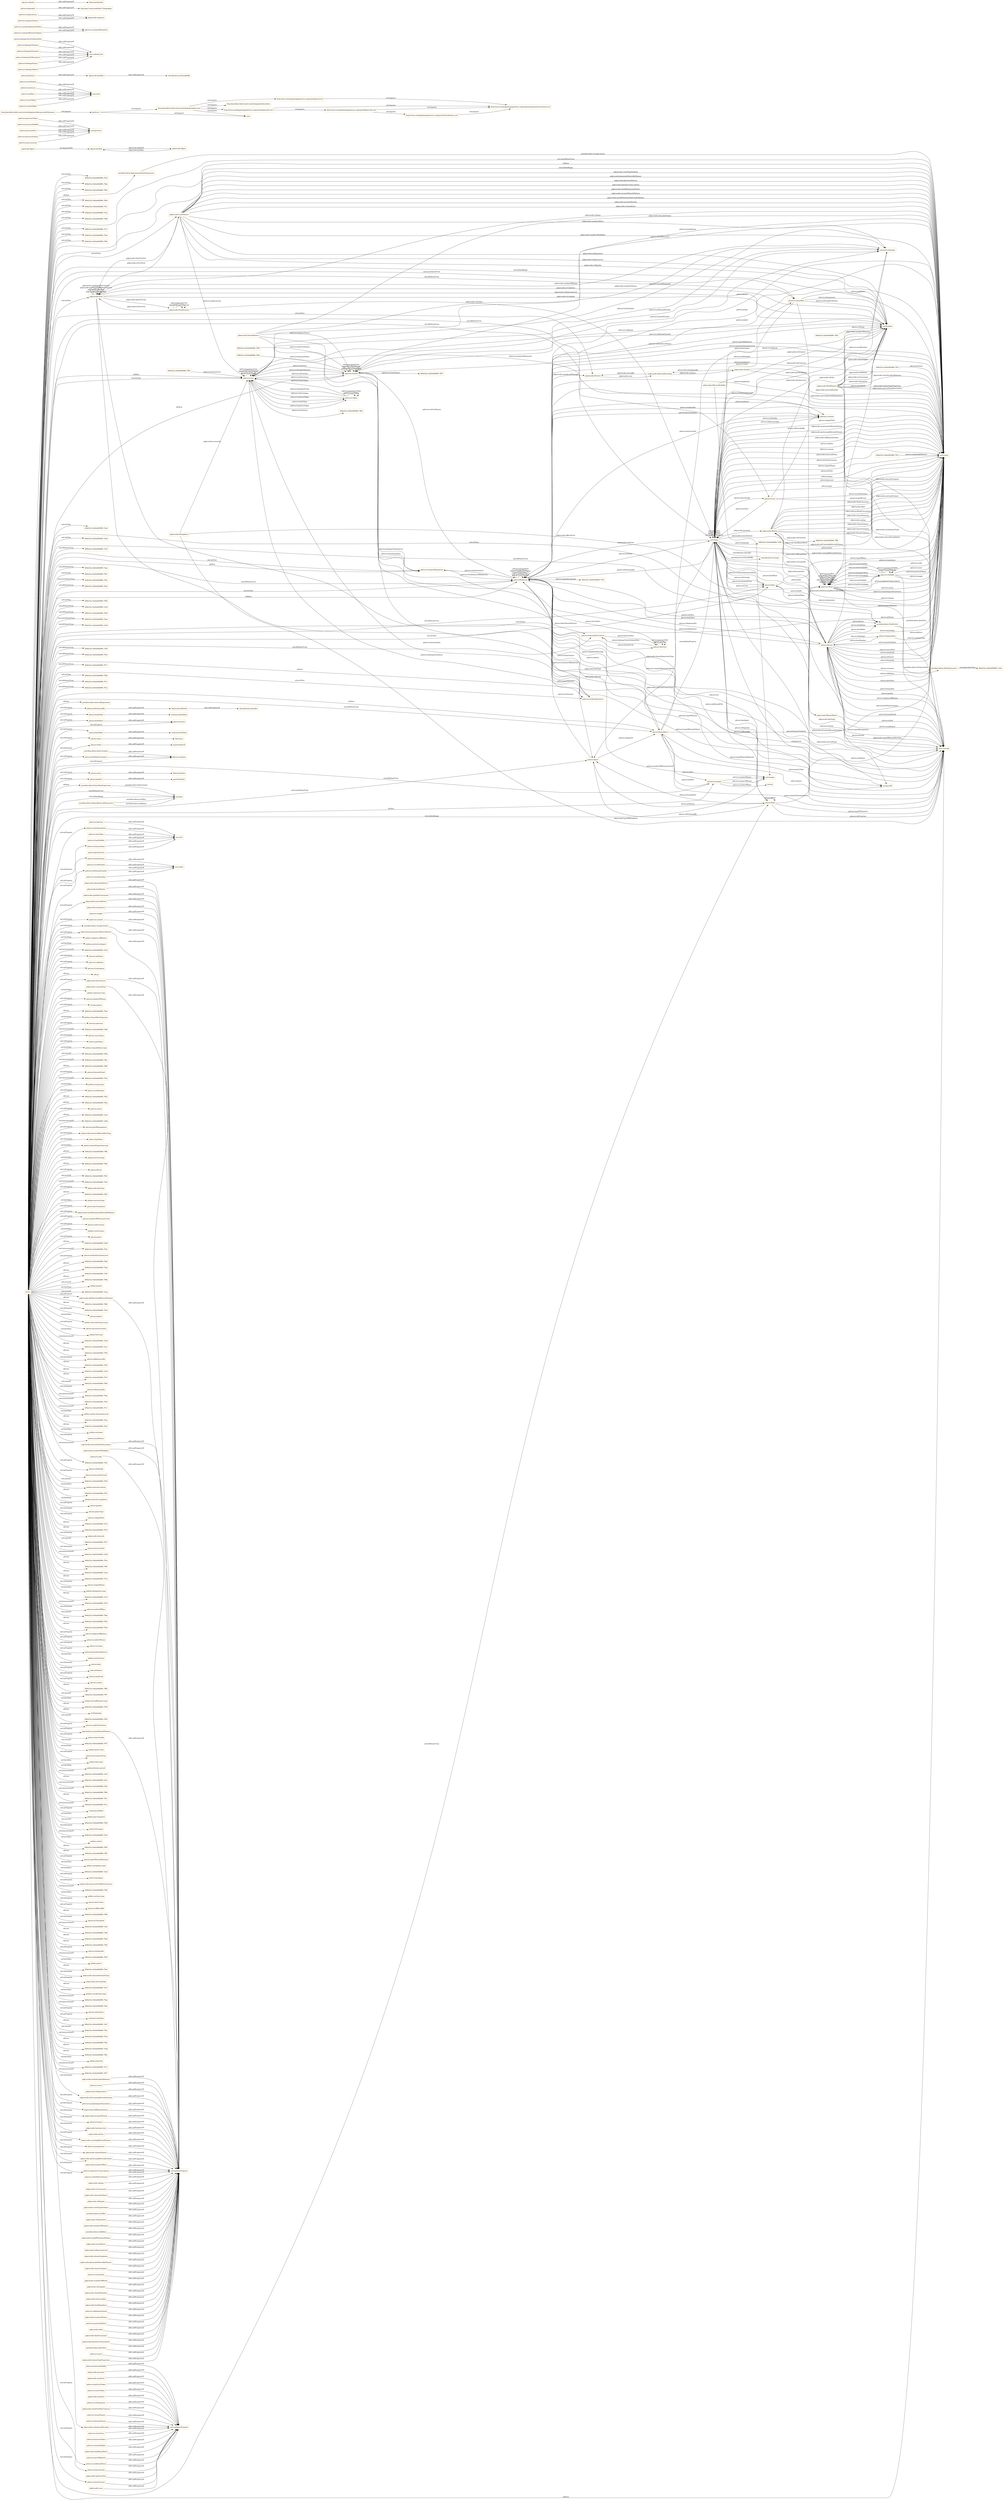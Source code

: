 digraph ar2dtool_diagram { 
rankdir=LR;
size="1501"
node [shape = rectangle, color="orange"]; "406a53a:16e0e64fd98:-7fe5" "406a53a:16e0e64fd98:-7fab" "406a53a:16e0e64fd98:-7fb0" "pdprosodic:WorkPattern" "pdprosodic:Foot" "406a53a:16e0e64fd98:-7fbd" "406a53a:16e0e64fd98:-7fcc" "406a53a:16e0e64fd98:-7fc2" "pdprosodic:MetricalSyllable" "pdprosodic:Rhyme" "406a53a:16e0e64fd98:-7f99" "pdprosodic:LinePattern" "406a53a:16e0e64fd98:-7fc7" "pdprosodic:FootDivision" "406a53a:16e0e64fd98:-7fe0" "406a53a:16e0e64fd98:-7ff8" "pdprosodic:RhymeMatch" "406a53a:16e0e64fd98:-7fdb" "pdprosodic:Metaplasm" "pdprosodic:Symbol" "pdprosodic:Pattern" "skos:Concept" "pdprosodic:MetricalEncoding" "pdprosodic:StanzaPattern" "406a53a:16e0e64fd98:-7f92" "406a53a:16e0e64fd98:-7f87" "pdstruct:Line" "pdstruct:OrderedStanzaList" "pdstruct:Word" "pdstruct:Stanza" "pdstruct:Token" "406a53a:16e0e64fd98:-7f8e" "pdstruct:Syllable" "pdcore:Redaction" "406a53a:16e0e64fd98:-7f95" "406a53a:16e0e64fd98:-7f8b" "pdstruct:OrderedLineList" "406a53a:16e0e64fd98:-7ee4" "pdcore:Role" "406a53a:16e0e64fd98:-7eb4" "406a53a:16e0e64fd98:-7f5e" "pdcore:OrderedTextUnitList" "agentrole:Agent" "406a53a:16e0e64fd98:-7ef3" "pdcore:Agent" "pdcore:CreatorRole" "pdcore:Person" "406a53a:16e0e64fd98:-7eea" "406a53a:16e0e64fd98:-7f41" "pdcore:Organisation" "406a53a:16e0e64fd98:-7f4c" "406a53a:16e0e64fd98:-7f2b" "pdcore:Ensemble" "406a53a:16e0e64fd98:-7f08" "406a53a:16e0e64fd98:-7f52" "406a53a:16e0e64fd98:-7ec8" "406a53a:16e0e64fd98:-7f0d" "pdcore:TextUnit" "406a53a:16e0e64fd98:-7f5b" "406a53a:16e0e64fd98:-7eba" "406a53a:16e0e64fd98:-7ed9" "pdcore:Place" "postdata-dates:DateEntity" "406a53a:16e0e64fd98:-7ef9" "406a53a:16e0e64fd98:-7f24" "pdcore:Event" "406a53a:16e0e64fd98:-7f17" "pdtrans:Location" "406a53a:16e0e64fd98:-7f46" "406a53a:16e0e64fd98:-7f1c" "406a53a:16e0e64fd98:-7f12" "pdcore:PoeticWork" "owl:Thing" "objectrole:Role" "objectrole:Object" "postdata-dates:OpenedIntervalExpression" "406a53a:16e0e64fd98:-7eab" "postdata-dates:IntervalExpression" "postdata-dates:ExactDateExpression" "postdata-dates:DateExpression" "postdata-dates:ApproximateDateExpression" "classification:Concept" ; /*classes style*/
	"pdstruct:isLastStanza" -> "owl:topObjectProperty" [ label = "rdfs:subPropertyOf" ];
	"pdstruct:hasLastStanza" -> "owl:topObjectProperty" [ label = "rdfs:subPropertyOf" ];
	"pdstruct:hasLineItem" -> "core:slot" [ label = "rdfs:subPropertyOf" ];
	"pdstruct:previousToken" -> "core:previous" [ label = "rdfs:subPropertyOf" ];
	"pdstruct:translation" -> "owl:topDataProperty" [ label = "rdfs:subPropertyOf" ];
	"pdcore:deathDate" -> "schema2:deathDate" [ label = "rdfs:subPropertyOf" ];
	"pdprosodic:numberOfMorae" -> "owl:topDataProperty" [ label = "rdfs:subPropertyOf" ];
	"pdstruct:previousSyllable" -> "core:previous" [ label = "rdfs:subPropertyOf" ];
	"pdprosodic:isIrregular" -> "owl:topDataProperty" [ label = "rdfs:subPropertyOf" ];
	"pdprosodic:rhymePhoneme" -> "owl:topDataProperty" [ label = "rdfs:subPropertyOf" ];
	"http://www.ontologydesignpatterns.org/cp/owl/partof.owl" -> "http://www.ontologydesignpatterns.org/schemas/cpannotationschema.owl" [ label = "owl:imports" ];
	"pdstruct:lineNumber" -> "core:index" [ label = "rdfs:subPropertyOf" ];
	"pdprosodic:isIsostrophic" -> "owl:topDataProperty" [ label = "rdfs:subPropertyOf" ];
	"pdprosodic:metricalNotes" -> "owl:topDataProperty" [ label = "rdfs:subPropertyOf" ];
	"pdcore:birthPlace" -> "pdcore:isFrom" [ label = "rdfs:subPropertyOf" ];
	"pdprosodic:hasMetaplasm" -> "owl:topDataProperty" [ label = "rdfs:subPropertyOf" ];
	"pdstruct:isLastLine" -> "owl:topObjectProperty" [ label = "rdfs:subPropertyOf" ];
	"pdstruct:content" -> "owl:topDataProperty" [ label = "rdfs:subPropertyOf" ];
	"pdstruct:hasLastToken" -> "owl:topObjectProperty" [ label = "rdfs:subPropertyOf" ];
	"http://www.ontologydesignpatterns.org/cp/owl/classification.owl" -> "http://www.ontologydesignpatterns.org/schemas/cpannotationschema.owl" [ label = "owl:imports" ];
	"pdstruct:nextStanza" -> "core:next" [ label = "rdfs:subPropertyOf" ];
	"pdstruct:isRefrainOmitted" -> "owl:topDataProperty" [ label = "rdfs:subPropertyOf" ];
	"pdprosodic:numberOfLines" -> "owl:topDataProperty" [ label = "rdfs:subPropertyOf" ];
	"postdata-dates:stringContent" -> "owl:topDataProperty" [ label = "rdfs:subPropertyOf" ];
	"pdprosodic:grammaticalStressPattern" -> "owl:topDataProperty" [ label = "rdfs:subPropertyOf" ];
	"pdstruct:positionInWord" -> "owl:topDataProperty" [ label = "rdfs:subPropertyOf" ];
	"http://www.ontologydesignpatterns.org/cp/owl/objectrole.owl" -> "http://www.ontologydesignpatterns.org/cp/owl/classification.owl" [ label = "owl:imports" ];
	"http://www.ontologydesignpatterns.org/cp/owl/objectrole.owl" -> "http://www.ontologydesignpatterns.org/schemas/cpannotationschema.owl" [ label = "owl:imports" ];
	"objectrole:isRoleOf" -> "classification:classifies" [ label = "rdfs:subPropertyOf" ];
	"pdprosodic:label" -> "owl:topDataProperty" [ label = "rdfs:subPropertyOf" ];
	"pdprosodic:hasCaesura" -> "owl:topDataProperty" [ label = "rdfs:subPropertyOf" ];
	"pdprosodic:finalConsonant" -> "owl:topDataProperty" [ label = "rdfs:subPropertyOf" ];
	"pdprosodic:phoneticTranscription" -> "owl:topDataProperty" [ label = "rdfs:subPropertyOf" ];
	"postdata-dates:dateNote" -> "owl:topDataProperty" [ label = "rdfs:subPropertyOf" ];
	"pdstruct:onset" -> "owl:topDataProperty" [ label = "rdfs:subPropertyOf" ];
	"postdata-dates:dateCertainty" -> "pdcore:certainty" [ label = "rdfs:subPropertyOf" ];
	"pdprosodic:rhymeTypeProportion" -> "owl:topDataProperty" [ label = "rdfs:subPropertyOf" ];
	"pdprosodic:altPatterningMetricalScheme" -> "owl:topDataProperty" [ label = "rdfs:subPropertyOf" ];
	"pdcore:birthDate" -> "schema2:birthDate" [ label = "rdfs:subPropertyOf" ];
	"pdprosodic:phonemePattern" -> "owl:topDataProperty" [ label = "rdfs:subPropertyOf" ];
	"pdcore:name" -> "foaf:name" [ label = "rdfs:subPropertyOf" ];
	"objectrole:hasRole" -> "classification:isClassifiedBy" [ label = "rdfs:subPropertyOf" ];
	"pdprosodic:hasRefrain" -> "owl:topDataProperty" [ label = "rdfs:subPropertyOf" ];
	"pdprosodic:prefinalConsonants" -> "owl:topDataProperty" [ label = "rdfs:subPropertyOf" ];
	"pdcore:isPart" -> "partof:isPartOf" [ label = "rdfs:subPropertyOf" ];
	"pdprosodic:isIsometric" -> "owl:topDataProperty" [ label = "rdfs:subPropertyOf" ];
	"pdstruct:isLastSyllable" -> "owl:topObjectProperty" [ label = "rdfs:subPropertyOf" ];
	"pdcore:previousPart" -> "core:previous" [ label = "rdfs:subPropertyOf" ];
	"pdcore:belongsToListOrderedText" -> "core:ordered_list" [ label = "rdfs:subPropertyOf" ];
	"pdprosodic:accentedVowelsPattern" -> "owl:topDataProperty" [ label = "rdfs:subPropertyOf" ];
	"agentrole:Agent" -> "objectrole:Role" [ label = "owl:disjointWith" ];
	"pdprosodic:hasRhymeWord" -> "owl:topObjectProperty" [ label = "rdfs:subPropertyOf" ];
	"pdstruct:weight" -> "owl:topDataProperty" [ label = "rdfs:subPropertyOf" ];
	"pdstruct:hasSyllable" -> "core:slot" [ label = "rdfs:subPropertyOf" ];
	"pdstruct:nextLine" -> "core:next" [ label = "rdfs:subPropertyOf" ];
	"pdstruct:isInflectedForm" -> "owl:topObjectProperty" [ label = "rdfs:subPropertyOf" ];
	"pdprosodic:scannedLine" -> "owl:topDataProperty" [ label = "rdfs:subPropertyOf" ];
	"pdstruct:belongsToStanza" -> "core:ordered_list" [ label = "rdfs:subPropertyOf" ];
	"pdstruct:partOfSpeech" -> "owl:topObjectProperty" [ label = "rdfs:subPropertyOf" ];
	"pdstruct:hasLastLine" -> "owl:topObjectProperty" [ label = "rdfs:subPropertyOf" ];
	"pdprosodic:metricalTypeDescription" -> "owl:topDataProperty" [ label = "rdfs:subPropertyOf" ];
	"pdstruct:hasStanzaItem" -> "core:slot" [ label = "rdfs:subPropertyOf" ];
	"pdcore:performs" -> "objectrole:hasRole" [ label = "rdfs:subPropertyOf" ];
	"pdprosodic:numberOfSyllables" -> "owl:topDataProperty" [ label = "rdfs:subPropertyOf" ];
	"pdstruct:coda" -> "owl:topDataProperty" [ label = "rdfs:subPropertyOf" ];
	"pdstruct:hasFirstLine" -> "owl:topObjectProperty" [ label = "rdfs:subPropertyOf" ];
	"pdprosodic:hasFirstFoot" -> "owl:topObjectProperty" [ label = "rdfs:subPropertyOf" ];
	"pdprosodic:interStrophicRelations" -> "owl:topDataProperty" [ label = "rdfs:subPropertyOf" ];
	"pdstruct:previousStanza" -> "core:previous" [ label = "rdfs:subPropertyOf" ];
	"pdstruct:belongsToLineList" -> "core:ordered_list" [ label = "rdfs:subPropertyOf" ];
	"http://postdata.linhd.uned.es/ontology/postdata-core" -> "http://postdata.linhd.uned.es/ontology/postdata-dates" [ label = "owl:imports" ];
	"http://postdata.linhd.uned.es/ontology/postdata-core" -> "http://www.ontologydesignpatterns.org/cp/owl/partof.owl" [ label = "owl:imports" ];
	"http://postdata.linhd.uned.es/ontology/postdata-core" -> "http://www.ontologydesignpatterns.org/cp/owl/agentrole.owl" [ label = "owl:imports" ];
	"http://postdata.linhd.uned.es/ontology/postdata-core" -> "core:" [ label = "owl:imports" ];
	"pdstruct:sense" -> "owl:topDataProperty" [ label = "rdfs:subPropertyOf" ];
	"pdcore:birthPlaceCertainty" -> "pdcore:certainty" [ label = "rdfs:subPropertyOf" ];
	"pdprosodic:isHypermetre" -> "owl:topDataProperty" [ label = "rdfs:subPropertyOf" ];
	"pdcore:hasTextUnit" -> "core:slot" [ label = "rdfs:subPropertyOf" ];
	"pdprosodic:uses" -> "owl:topObjectProperty" [ label = "rdfs:subPropertyOf" ];
	"pdstruct:stanzaNumber" -> "core:index" [ label = "rdfs:subPropertyOf" ];
	"pdcore:nextPart" -> "core:next" [ label = "rdfs:subPropertyOf" ];
	"pdstruct:containsMentionToPlace" -> "pdstruct:containsMentionTo" [ label = "rdfs:subPropertyOf" ];
	"pdstruct:hasLastSyllable" -> "owl:topObjectProperty" [ label = "rdfs:subPropertyOf" ];
	"pdstruct:hasLine" -> "core:slot" [ label = "rdfs:subPropertyOf" ];
	"pdprosodic:isEcho" -> "owl:topDataProperty" [ label = "rdfs:subPropertyOf" ];
	"pdprosodic:numberOfFeet" -> "owl:topDataProperty" [ label = "rdfs:subPropertyOf" ];
	"pdcore:isPerformedBy" -> "objectrole:isRoleOf" [ label = "rdfs:subPropertyOf" ];
	"pdprosodic:altCountingMetricalScheme" -> "owl:topDataProperty" [ label = "rdfs:subPropertyOf" ];
	"pdprosodic:presents" -> "owl:topObjectProperty" [ label = "rdfs:subPropertyOf" ];
	"pdstruct:isNotMetricStanza" -> "owl:topDataProperty" [ label = "rdfs:subPropertyOf" ];
	"pdstruct:morphologicalAnnotation" -> "owl:topDataProperty" [ label = "rdfs:subPropertyOf" ];
	"pdprosodic:altRhymeScheme" -> "owl:topDataProperty" [ label = "rdfs:subPropertyOf" ];
	"pdprosodic:accentedVowels" -> "owl:topDataProperty" [ label = "rdfs:subPropertyOf" ];
	"pdprosodic:ending" -> "owl:topDataProperty" [ label = "rdfs:subPropertyOf" ];
	"postdata-dates:DateExpression" -> "406a53a:16e0e64fd98:-7eab" [ label = "owl:equivalentClass" ];
	"pdstruct:previousLine" -> "core:previous" [ label = "rdfs:subPropertyOf" ];
	"pdprosodic:isUnissonant" -> "owl:topDataProperty" [ label = "rdfs:subPropertyOf" ];
	"pdstruct:hasToken" -> "core:slot" [ label = "rdfs:subPropertyOf" ];
	"pdprosodic:clausulaScheme" -> "owl:topDataProperty" [ label = "rdfs:subPropertyOf" ];
	"pdprosodic:isRegular" -> "owl:topDataProperty" [ label = "rdfs:subPropertyOf" ];
	"pdprosodic:vowelTypeScheme" -> "owl:topDataProperty" [ label = "rdfs:subPropertyOf" ];
	"pdstruct:" -> "core:" [ label = "owl:imports" ];
	"pdstruct:" -> "http://postdata.linhd.uned.es/ontology/postdata-core" [ label = "owl:imports" ];
	"postdata-dates:notAfter" -> "owl:topDataProperty" [ label = "rdfs:subPropertyOf" ];
	"pdstruct:lemma" -> "owl:topDataProperty" [ label = "rdfs:subPropertyOf" ];
	"pdstruct:analysesLine" -> "pdprosodic:analyses" [ label = "rdfs:subPropertyOf" ];
	"pdstruct:nextToken" -> "core:next" [ label = "rdfs:subPropertyOf" ];
	"pdprosodic:nextFoot" -> "owl:topObjectProperty" [ label = "rdfs:subPropertyOf" ];
	"pdprosodic:hasAnacrusis" -> "owl:topDataProperty" [ label = "rdfs:subPropertyOf" ];
	"pdcore:notes" -> "bibtex:hasNote" [ label = "rdfs:subPropertyOf" ];
	"pdprosodic:isHypometre" -> "owl:topDataProperty" [ label = "rdfs:subPropertyOf" ];
	"pdprosodic:numberOfStanzas" -> "owl:topDataProperty" [ label = "rdfs:subPropertyOf" ];
	"pdprosodic:countingMetricalScheme" -> "owl:topDataProperty" [ label = "rdfs:subPropertyOf" ];
	"pdstruct:belongsToStanzaList" -> "core:ordered_list" [ label = "rdfs:subPropertyOf" ];
	"pdstruct:wordNumber" -> "core:index" [ label = "rdfs:subPropertyOf" ];
	"pdstruct:analysesStanza" -> "pdprosodic:analyses" [ label = "rdfs:subPropertyOf" ];
	"pdstruct:nextSyllable" -> "core:next" [ label = "rdfs:subPropertyOf" ];
	"pdstruct:paraphrasis" -> "owl:topDataProperty" [ label = "rdfs:subPropertyOf" ];
	"pdcore:biography" -> "http://purl.org/vocab/bio/0.1/biography" [ label = "rdfs:subPropertyOf" ];
	"postdata-dates:notBefore" -> "owl:topDataProperty" [ label = "rdfs:subPropertyOf" ];
	"pdprosodic:initialPhonemesPattern" -> "owl:topDataProperty" [ label = "rdfs:subPropertyOf" ];
	"pdstruct:belongsToLine" -> "core:ordered_list" [ label = "rdfs:subPropertyOf" ];
	"pdprosodic:isAnalysedThrough" -> "owl:topObjectProperty" [ label = "rdfs:subPropertyOf" ];
	"pdprosodic:isCatalectic" -> "owl:topDataProperty" [ label = "rdfs:subPropertyOf" ];
	"http://www.ontologydesignpatterns.org/cp/owl/agentrole.owl" -> "http://www.ontologydesignpatterns.org/cp/owl/objectrole.owl" [ label = "owl:imports" ];
	"http://www.ontologydesignpatterns.org/cp/owl/agentrole.owl" -> "http://www.ontologydesignpatterns.org/schemas/cpannotationschema.owl" [ label = "owl:imports" ];
	"pdstruct:hasFirstToken" -> "owl:topObjectProperty" [ label = "rdfs:subPropertyOf" ];
	"pdprosodic:rhymeScheme" -> "owl:topDataProperty" [ label = "rdfs:subPropertyOf" ];
	"pdstruct:isLastToken" -> "owl:topObjectProperty" [ label = "rdfs:subPropertyOf" ];
	"pdcore:subtitle" -> "fabio:hasSubtitle" [ label = "rdfs:subPropertyOf" ];
	"pdprosodic:patterningMetricalScheme" -> "owl:topDataProperty" [ label = "rdfs:subPropertyOf" ];
	"http://postdata.linhd.uned.es/ontology/postdata-prosodicElements" -> "pdstruct:" [ label = "owl:imports" ];
	"pdprosodic:isHypermetrical" -> "owl:topDataProperty" [ label = "rdfs:subPropertyOf" ];
	"pdprosodic:matches" -> "owl:topObjectProperty" [ label = "rdfs:subPropertyOf" ];
	"pdstruct:altStanzaNumber" -> "core:index" [ label = "rdfs:subPropertyOf" ];
	"pdstruct:phoneticTranscription" -> "owl:topDataProperty" [ label = "rdfs:subPropertyOf" ];
	"pdprosodic:rhymeGrapheme" -> "owl:topDataProperty" [ label = "rdfs:subPropertyOf" ];
	"pdcore:hasPart" -> "partof:hasPart" [ label = "rdfs:subPropertyOf" ];
	"pdstruct:containsMentionToAgent" -> "pdstruct:containsMentionTo" [ label = "rdfs:subPropertyOf" ];
	"pdprosodic:phonemePatternByManner" -> "owl:topDataProperty" [ label = "rdfs:subPropertyOf" ];
	"pdstruct:isTheSameAs" -> "owl:topObjectProperty" [ label = "rdfs:subPropertyOf" ];
	"NULL" -> "pdskos:religious-affiliation" [ label = "owl:hasValue" ];
	"NULL" -> "pdprosodic:Foot" [ label = "owl:onClass" ];
	"NULL" -> "pdskos:metrical-category" [ label = "owl:hasValue" ];
	"NULL" -> "406a53a:16e0e64fd98:-7eb3" [ label = "owl:intersectionOf" ];
	"NULL" -> "postdata-dates:ApproximateDateExpression" [ label = "rdf:first" ];
	"NULL" -> "pdcore:roleName" [ label = "owl:onProperty" ];
	"NULL" -> "pdstruct:isRefrain" [ label = "owl:onProperty" ];
	"NULL" -> "406a53a:16e0e64fd98:-7f99" [ label = "owl:onClass" ];
	"NULL" -> "pdcore:isTranslation" [ label = "owl:onProperty" ];
	"NULL" -> "rdf:nil" [ label = "rdf:rest" ];
	"NULL" -> "pdstruct:Line" [ label = "rdf:first" ];
	"NULL" -> "xsd:date" [ label = "owl:allValuesFrom" ];
	"NULL" -> "pdcore:notes" [ label = "owl:onProperty" ];
	"NULL" -> "pdskos:character-type" [ label = "owl:hasValue" ];
	"NULL" -> "pdcore:numberOfPoems" [ label = "owl:onProperty" ];
	"NULL" -> "dc:description" [ label = "owl:onProperty" ];
	"NULL" -> "postdata-dates:DateEntity" [ label = "owl:allValuesFrom" ];
	"NULL" -> "406a53a:16e0e64fd98:-7f0a" [ label = "rdf:rest" ];
	"NULL" -> "406a53a:16e0e64fd98:-7f08" [ label = "owl:onClass" ];
	"NULL" -> "pdskos:rhymeMatching-type" [ label = "owl:hasValue" ];
	"NULL" -> "dcterms:abstract" [ label = "owl:onProperty" ];
	"NULL" -> "406a53a:16e0e64fd98:-7ef8" [ label = "owl:intersectionOf" ];
	"NULL" -> "pdcore:Ensemble" [ label = "rdf:first" ];
	"NULL" -> "pdcore:sourceNote" [ label = "owl:onProperty" ];
	"NULL" -> "pdcore:Redaction" [ label = "rdf:first" ];
	"NULL" -> "pdcore:penName" [ label = "owl:onProperty" ];
	"NULL" -> "pdskos:stanzaEdition-type" [ label = "owl:hasValue" ];
	"NULL" -> "406a53a:16e0e64fd98:-7f94" [ label = "owl:unionOf" ];
	"NULL" -> "406a53a:16e0e64fd98:-7ed9" [ label = "owl:allValuesFrom" ];
	"NULL" -> "406a53a:16e0e64fd98:-7fbc" [ label = "owl:intersectionOf" ];
	"NULL" -> "406a53a:16e0e64fd98:-7f90" [ label = "rdf:rest" ];
	"NULL" -> "pdcore:Redaction" [ label = "owl:allValuesFrom" ];
	"NULL" -> "pdcore:literaryPeriod" [ label = "owl:onProperty" ];
	"NULL" -> "406a53a:16e0e64fd98:-7f1b" [ label = "owl:intersectionOf" ];
	"NULL" -> "pdskos:stanza-type" [ label = "owl:hasValue" ];
	"NULL" -> "pdstruct:lineNumber" [ label = "owl:onProperty" ];
	"NULL" -> "pdprosodic:Pattern" [ label = "owl:onClass" ];
	"NULL" -> "pdstruct:Stanza" [ label = "rdf:first" ];
	"NULL" -> "pdcore:workNumber" [ label = "owl:onProperty" ];
	"NULL" -> "406a53a:16e0e64fd98:-7f43" [ label = "rdf:rest" ];
	"NULL" -> "pdcore:CreatorRole" [ label = "owl:allValuesFrom" ];
	"NULL" -> "406a53a:16e0e64fd98:-7fba" [ label = "rdf:rest" ];
	"NULL" -> "406a53a:16e0e64fd98:-7eb4" [ label = "owl:onClass" ];
	"NULL" -> "pdcore:school" [ label = "owl:onProperty" ];
	"NULL" -> "406a53a:16e0e64fd98:-7ea3" [ label = "rdf:rest" ];
	"NULL" -> "406a53a:16e0e64fd98:-7ed8" [ label = "owl:intersectionOf" ];
	"NULL" -> "pdprosodic:hasCaesura" [ label = "owl:onProperty" ];
	"NULL" -> "pdcore:typeOfDesignation" [ label = "owl:onProperty" ];
	"NULL" -> "pdprosodic:presentsRhymeMatching" [ label = "owl:onProperty" ];
	"NULL" -> "pdprosodic:altCountingMetricalScheme" [ label = "owl:onProperty" ];
	"NULL" -> "pdcore:hasEditor" [ label = "owl:onProperty" ];
	"NULL" -> "pdskos:rhymeDisposition-type" [ label = "owl:hasValue" ];
	"NULL" -> "406a53a:16e0e64fd98:-7ff6" [ label = "rdf:rest" ];
	"NULL" -> "406a53a:16e0e64fd98:-7fc7" [ label = "owl:onClass" ];
	"NULL" -> "pdskos:footUnit-type" [ label = "owl:hasValue" ];
	"NULL" -> "pdstruct:hasLastLine" [ label = "owl:onProperty" ];
	"NULL" -> "406a53a:16e0e64fd98:-7f85" [ label = "rdf:rest" ];
	"NULL" -> "pdcore:Event" [ label = "owl:allValuesFrom" ];
	"NULL" -> "pdcore:floruit" [ label = "owl:onProperty" ];
	"NULL" -> "406a53a:16e0e64fd98:-7f91" [ label = "owl:unionOf" ];
	"NULL" -> "406a53a:16e0e64fd98:-7f16" [ label = "owl:intersectionOf" ];
	"NULL" -> "406a53a:16e0e64fd98:-7ef9" [ label = "owl:allValuesFrom" ];
	"NULL" -> "pdprosodic:feetType" [ label = "owl:onProperty" ];
	"NULL" -> "pdcore:Redaction" [ label = "owl:onClass" ];
	"NULL" -> "406a53a:16e0e64fd98:-7f93" [ label = "rdf:rest" ];
	"NULL" -> "pdskos:metrical-type" [ label = "owl:hasValue" ];
	"NULL" -> "pdcore:hasTranslation" [ label = "owl:onProperty" ];
	"NULL" -> "pdprosodic:altPatterningMetricalScheme" [ label = "owl:onProperty" ];
	"NULL" -> "pdprosodic:initialPhonemesPatternByManner" [ label = "owl:onProperty" ];
	"NULL" -> "pdcore:numberOfWitnessesUsed" [ label = "owl:onProperty" ];
	"NULL" -> "pdcore:roleFunction" [ label = "owl:onProperty" ];
	"NULL" -> "pdskos:social-status" [ label = "owl:hasValue" ];
	"NULL" -> "pdprosodic:accentedVowelsPattern" [ label = "owl:onProperty" ];
	"NULL" -> "pdcore:genre" [ label = "owl:onProperty" ];
	"NULL" -> "406a53a:16e0e64fd98:-7ed6" [ label = "rdf:rest" ];
	"NULL" -> "406a53a:16e0e64fd98:-7f2a" [ label = "owl:intersectionOf" ];
	"NULL" -> "pdcore:authorEducationLevel" [ label = "owl:onProperty" ];
	"NULL" -> "pdcore:Place" [ label = "owl:allValuesFrom" ];
	"NULL" -> "406a53a:16e0e64fd98:-7fd8" [ label = "rdf:rest" ];
	"NULL" -> "406a53a:16e0e64fd98:-7f24" [ label = "owl:allValuesFrom" ];
	"NULL" -> "pdprosodic:accentedVowels" [ label = "owl:onProperty" ];
	"NULL" -> "406a53a:16e0e64fd98:-7fc2" [ label = "owl:onClass" ];
	"NULL" -> "pdprosodic:metricalNotes" [ label = "owl:onProperty" ];
	"NULL" -> "pdstruct:content" [ label = "owl:onProperty" ];
	"NULL" -> "406a53a:16e0e64fd98:-7fa8" [ label = "rdf:rest" ];
	"NULL" -> "406a53a:16e0e64fd98:-7fb0" [ label = "owl:onClass" ];
	"NULL" -> "406a53a:16e0e64fd98:-7ef0" [ label = "rdf:rest" ];
	"NULL" -> "406a53a:16e0e64fd98:-7f86" [ label = "owl:unionOf" ];
	"NULL" -> "pdcore:Role" [ label = "owl:allValuesFrom" ];
	"NULL" -> "pdskos:gender" [ label = "owl:hasValue" ];
	"NULL" -> "406a53a:16e0e64fd98:-7eaa" [ label = "owl:unionOf" ];
	"NULL" -> "xsd:integer" [ label = "owl:onDataRange" ];
	"NULL" -> "406a53a:16e0e64fd98:-7f88" [ label = "rdf:rest" ];
	"NULL" -> "406a53a:16e0e64fd98:-7fc9" [ label = "rdf:rest" ];
	"NULL" -> "pdcore:explicit" [ label = "owl:onProperty" ];
	"NULL" -> "pdskos:clausulaScheme-type" [ label = "owl:hasValue" ];
	"NULL" -> "pdcore:narrativeLocation" [ label = "owl:onProperty" ];
	"NULL" -> "406a53a:16e0e64fd98:-7ef3" [ label = "owl:allValuesFrom" ];
	"NULL" -> "pdcore:hasPart" [ label = "owl:onProperty" ];
	"NULL" -> "pdskos:foot-type" [ label = "owl:hasValue" ];
	"NULL" -> "406a53a:16e0e64fd98:-7ee9" [ label = "owl:intersectionOf" ];
	"NULL" -> "406a53a:16e0e64fd98:-7ee1" [ label = "rdf:rest" ];
	"NULL" -> "406a53a:16e0e64fd98:-7f12" [ label = "owl:allValuesFrom" ];
	"NULL" -> "406a53a:16e0e64fd98:-7f28" [ label = "rdf:rest" ];
	"NULL" -> "pdcore:isReferencedIn" [ label = "owl:onProperty" ];
	"NULL" -> "pdcore:birthPlaceCertainty" [ label = "owl:onProperty" ];
	"NULL" -> "pdstruct:lemma" [ label = "owl:onProperty" ];
	"NULL" -> "406a53a:16e0e64fd98:-7f49" [ label = "rdf:rest" ];
	"NULL" -> "406a53a:16e0e64fd98:-7ea9" [ label = "rdf:rest" ];
	"NULL" -> "406a53a:16e0e64fd98:-7fe5" [ label = "owl:onClass" ];
	"NULL" -> "406a53a:16e0e64fd98:-7f19" [ label = "rdf:rest" ];
	"NULL" -> "406a53a:16e0e64fd98:-7f8d" [ label = "owl:unionOf" ];
	"NULL" -> "pdcore:isMentionedIn" [ label = "owl:onProperty" ];
	"NULL" -> "406a53a:16e0e64fd98:-7fda" [ label = "owl:intersectionOf" ];
	"NULL" -> "406a53a:16e0e64fd98:-7f40" [ label = "owl:intersectionOf" ];
	"NULL" -> "406a53a:16e0e64fd98:-7f11" [ label = "owl:intersectionOf" ];
	"NULL" -> "pdskos:author-educationLevel" [ label = "owl:hasValue" ];
	"NULL" -> "pdprosodic:hasAnacrusis" [ label = "owl:onProperty" ];
	"NULL" -> "postdata-dates:ExactDateExpression" [ label = "rdf:first" ];
	"NULL" -> "406a53a:16e0e64fd98:-7f4a" [ label = "rdf:rest" ];
	"NULL" -> "406a53a:16e0e64fd98:-7fe2" [ label = "rdf:rest" ];
	"NULL" -> "pdstruct:phoneticTranscription" [ label = "owl:onProperty" ];
	"NULL" -> "406a53a:16e0e64fd98:-7f1c" [ label = "owl:allValuesFrom" ];
	"NULL" -> "406a53a:16e0e64fd98:-7f46" [ label = "owl:onClass" ];
	"NULL" -> "pdskos:certainty" [ label = "owl:hasValue" ];
	"NULL" -> "xsd:date" [ label = "owl:onDataRange" ];
	"NULL" -> "pdcore:OrderedTextUnitList" [ label = "owl:allValuesFrom" ];
	"NULL" -> "pdcore:socialStatus" [ label = "owl:onProperty" ];
	"NULL" -> "406a53a:16e0e64fd98:-7f2b" [ label = "owl:allValuesFrom" ];
	"NULL" -> "xsd:string" [ label = "owl:someValuesFrom" ];
	"NULL" -> "406a53a:16e0e64fd98:-7f0c" [ label = "owl:intersectionOf" ];
	"NULL" -> "pdstruct:morphologicalAnnotation" [ label = "owl:onProperty" ];
	"NULL" -> "pdcore:isEditedIn" [ label = "owl:onProperty" ];
	"NULL" -> "pdcore:witnessesNotUsed" [ label = "owl:onProperty" ];
	"NULL" -> "406a53a:16e0e64fd98:-7f5d" [ label = "owl:unionOf" ];
	"NULL" -> "pdskos:metrical-context" [ label = "owl:hasValue" ];
	"NULL" -> "406a53a:16e0e64fd98:-7f5c" [ label = "rdf:rest" ];
	"NULL" -> "pdskos:metrical-complexity" [ label = "owl:hasValue" ];
	"NULL" -> "xsd:string" [ label = "rdf:first" ];
	"NULL" -> "pdcore:gender" [ label = "owl:onProperty" ];
	"NULL" -> "pdcore:poeticType" [ label = "owl:onProperty" ];
	"NULL" -> "pdcore:originalTitle" [ label = "owl:onProperty" ];
	"NULL" -> "pdprosodic:altRhymeScheme" [ label = "owl:onProperty" ];
	"NULL" -> "406a53a:16e0e64fd98:-7fc4" [ label = "rdf:rest" ];
	"NULL" -> "406a53a:16e0e64fd98:-7f53" [ label = "rdf:rest" ];
	"NULL" -> "pdprosodic:clausula" [ label = "owl:onProperty" ];
	"NULL" -> "406a53a:16e0e64fd98:-7f41" [ label = "owl:onClass" ];
	"NULL" -> "406a53a:16e0e64fd98:-7ee4" [ label = "owl:onClass" ];
	"NULL" -> "pdprosodic:isAnalysedThrough" [ label = "owl:onProperty" ];
	"NULL" -> "406a53a:16e0e64fd98:-7f4c" [ label = "owl:someValuesFrom" ];
	"NULL" -> "406a53a:16e0e64fd98:-7f51" [ label = "owl:unionOf" ];
	"NULL" -> "pdcore:retrievesText" [ label = "owl:onProperty" ];
	"NULL" -> "postdata-dates:stringContent" [ label = "owl:onProperty" ];
	"NULL" -> "406a53a:16e0e64fd98:-7eb9" [ label = "owl:intersectionOf" ];
	"NULL" -> "406a53a:16e0e64fd98:-7f3e" [ label = "rdf:rest" ];
	"NULL" -> "406a53a:16e0e64fd98:-7f8f" [ label = "rdf:rest" ];
	"NULL" -> "406a53a:16e0e64fd98:-7ea4" [ label = "rdf:rest" ];
	"NULL" -> "406a53a:16e0e64fd98:-7f14" [ label = "rdf:rest" ];
	"NULL" -> "pdprosodic:rhymeScheme" [ label = "owl:onProperty" ];
	"NULL" -> "pdcore:originalName" [ label = "owl:onProperty" ];
	"NULL" -> "pdskos:designation-type" [ label = "owl:hasValue" ];
	"NULL" -> "406a53a:16e0e64fd98:-7ec5" [ label = "rdf:rest" ];
	"NULL" -> "406a53a:16e0e64fd98:-7f23" [ label = "owl:intersectionOf" ];
	"NULL" -> "pdcore:numberOfPlays" [ label = "owl:onProperty" ];
	"NULL" -> "406a53a:16e0e64fd98:-7f8a" [ label = "owl:unionOf" ];
	"NULL" -> "pdcore:birthPlace" [ label = "owl:onProperty" ];
	"NULL" -> "406a53a:16e0e64fd98:-7f05" [ label = "rdf:rest" ];
	"NULL" -> "pdprosodic:patterningMetricalScheme" [ label = "owl:onProperty" ];
	"NULL" -> "406a53a:16e0e64fd98:-7f56" [ label = "rdf:rest" ];
	"NULL" -> "pdcore:Place" [ label = "owl:onClass" ];
	"NULL" -> "pdstruct:hasLineItem" [ label = "owl:onProperty" ];
	"NULL" -> "pdcore:religiousAffiliation" [ label = "owl:onProperty" ];
	"NULL" -> "pdcore:numberOfLines" [ label = "owl:onProperty" ];
	"NULL" -> "pdcore:deathDate" [ label = "owl:onProperty" ];
	"NULL" -> "pdcore:surname" [ label = "owl:onProperty" ];
	"NULL" -> "pdcore:hasOrderedTextList" [ label = "owl:onProperty" ];
	"NULL" -> "406a53a:16e0e64fd98:-7fe0" [ label = "owl:onClass" ];
	"NULL" -> "406a53a:16e0e64fd98:-7eba" [ label = "owl:someValuesFrom" ];
	"NULL" -> "pdskos:role-function" [ label = "owl:hasValue" ];
	"NULL" -> "pdstruct:hasFirstLine" [ label = "owl:onProperty" ];
	"NULL" -> "pdcore:date" [ label = "owl:onProperty" ];
	"NULL" -> "skos:inScheme" [ label = "owl:onProperty" ];
	"NULL" -> "pdcore:nameLink" [ label = "owl:onProperty" ];
	"NULL" -> "pdcore:creates" [ label = "owl:onProperty" ];
	"NULL" -> "406a53a:16e0e64fd98:-7f89" [ label = "rdf:rest" ];
	"NULL" -> "406a53a:16e0e64fd98:-7ec8" [ label = "owl:allValuesFrom" ];
	"NULL" -> "406a53a:16e0e64fd98:-7ff7" [ label = "owl:unionOf" ];
	"NULL" -> "skos:Concept" [ label = "rdf:first" ];
	"NULL" -> "pdskos:textualElement-type" [ label = "owl:hasValue" ];
	"NULL" -> "406a53a:16e0e64fd98:-7f59" [ label = "rdf:rest" ];
	"NULL" -> "pdstruct:isInflectedForm" [ label = "owl:onProperty" ];
	"NULL" -> "postdata-dates:IntervalExpression" [ label = "rdf:first" ];
	"NULL" -> "pdcore:certainty" [ label = "owl:onProperty" ];
	"NULL" -> "406a53a:16e0e64fd98:-7eea" [ label = "owl:allValuesFrom" ];
	"NULL" -> "xsd:language" [ label = "rdf:first" ];
	"NULL" -> "406a53a:16e0e64fd98:-7f54" [ label = "owl:unionOf" ];
	"NULL" -> "pdstruct:paraphrasis" [ label = "owl:onProperty" ];
	"NULL" -> "pdcore:usedForSynthesis" [ label = "owl:onProperty" ];
	"NULL" -> "xsd:boolean" [ label = "owl:onDataRange" ];
	"NULL" -> "pdcore:isInvolvedIn" [ label = "owl:onProperty" ];
	"NULL" -> "pdprosodic:countingMetricalScheme" [ label = "owl:onProperty" ];
	"NULL" -> "406a53a:16e0e64fd98:-7f57" [ label = "owl:unionOf" ];
	"NULL" -> "pdskos:poetic-type" [ label = "owl:hasValue" ];
	"NULL" -> "pdtrans:Location" [ label = "owl:allValuesFrom" ];
	"NULL" -> "pdcore:provenanceFrom" [ label = "owl:onProperty" ];
	"NULL" -> "postdata-dates:DateEntity" [ label = "owl:onClass" ];
	"NULL" -> "pdskos:feet-type" [ label = "owl:hasValue" ];
	"NULL" -> "pdskos:literary-period" [ label = "owl:hasValue" ];
	"NULL" -> "pdprosodic:LinePattern" [ label = "owl:onClass" ];
	"NULL" -> "pdcore:isPart" [ label = "owl:onProperty" ];
	"NULL" -> "406a53a:16e0e64fd98:-7ee3" [ label = "owl:intersectionOf" ];
	"NULL" -> "406a53a:16e0e64fd98:-7eb1" [ label = "rdf:rest" ];
	"NULL" -> "406a53a:16e0e64fd98:-7fbd" [ label = "owl:onClass" ];
	"NULL" -> "406a53a:16e0e64fd98:-7faf" [ label = "owl:intersectionOf" ];
	"NULL" -> "406a53a:16e0e64fd98:-7f98" [ label = "owl:intersectionOf" ];
	"NULL" -> "pdstruct:Line" [ label = "owl:onClass" ];
	"NULL" -> "406a53a:16e0e64fd98:-7f21" [ label = "rdf:rest" ];
	"NULL" -> "406a53a:16e0e64fd98:-7fc1" [ label = "owl:intersectionOf" ];
	"NULL" -> "schema2:endDate" [ label = "owl:onProperty" ];
	"NULL" -> "pdskos:part-of-speech" [ label = "owl:hasValue" ];
	"NULL" -> "pdstruct:altStanzaNumber" [ label = "owl:onProperty" ];
	"NULL" -> "pdstruct:OrderedStanzaList" [ label = "owl:onClass" ];
	"NULL" -> "406a53a:16e0e64fd98:-7f4b" [ label = "owl:unionOf" ];
	"NULL" -> "pdcore:forename" [ label = "owl:onProperty" ];
	"NULL" -> "406a53a:16e0e64fd98:-7fe4" [ label = "owl:intersectionOf" ];
	"NULL" -> "pdskos:school" [ label = "owl:hasValue" ];
	"NULL" -> "406a53a:16e0e64fd98:-7f50" [ label = "rdf:rest" ];
	"NULL" -> "406a53a:16e0e64fd98:-7ff5" [ label = "rdf:rest" ];
	"NULL" -> "pdcore:isFrom" [ label = "owl:onProperty" ];
	"NULL" -> "406a53a:16e0e64fd98:-7fab" [ label = "owl:onClass" ];
	"NULL" -> "pdcore:typeOfTextualElement" [ label = "owl:onProperty" ];
	"NULL" -> "pdskos:metaplasm-type" [ label = "owl:hasValue" ];
	"NULL" -> "pdcore:name" [ label = "owl:onProperty" ];
	"NULL" -> "406a53a:16e0e64fd98:-7ea5" [ label = "owl:members" ];
	"NULL" -> "406a53a:16e0e64fd98:-7f17" [ label = "owl:allValuesFrom" ];
	"NULL" -> "pdcore:hasAgent" [ label = "owl:onProperty" ];
	"NULL" -> "pdcore:Ensemble" [ label = "owl:allValuesFrom" ];
	"NULL" -> "pdcore:birthDate" [ label = "owl:onProperty" ];
	"NULL" -> "pdprosodic:previousFootBeforeCaesura" [ label = "owl:onProperty" ];
	"NULL" -> "406a53a:16e0e64fd98:-7fdf" [ label = "owl:intersectionOf" ];
	"NULL" -> "pdcore:PoeticWork" [ label = "owl:allValuesFrom" ];
	"NULL" -> "pdskos:nucleus-type" [ label = "owl:hasValue" ];
	"NULL" -> "pdcore:hasCreator" [ label = "owl:onProperty" ];
	"NULL" -> "pdstruct:OrderedStanzaList" [ label = "rdf:first" ];
	"NULL" -> "pdstruct:Word" [ label = "owl:onClass" ];
	"NULL" -> "pdcore:isAffectedBy" [ label = "owl:onProperty" ];
	"NULL" -> "406a53a:16e0e64fd98:-7f96" [ label = "rdf:rest" ];
	"NULL" -> "pdcore:isTranslated" [ label = "owl:onProperty" ];
	"NULL" -> "406a53a:16e0e64fd98:-7ef2" [ label = "owl:intersectionOf" ];
	"NULL" -> "pdcore:Agent" [ label = "owl:someValuesFrom" ];
	"NULL" -> "406a53a:16e0e64fd98:-7ef6" [ label = "rdf:rest" ];
	"NULL" -> "406a53a:16e0e64fd98:-7fdd" [ label = "rdf:rest" ];
	"NULL" -> "pdcore:isPerformedBy" [ label = "owl:onProperty" ];
	"NULL" -> "406a53a:16e0e64fd98:-7f0f" [ label = "rdf:rest" ];
	"NULL" -> "pdcore:isIndexedIn" [ label = "owl:onProperty" ];
	"NULL" -> "pdstruct:hasStanzaItem" [ label = "owl:onProperty" ];
	"NULL" -> "pdstruct:OrderedLineList" [ label = "rdf:first" ];
	"NULL" -> "406a53a:16e0e64fd98:-7f45" [ label = "owl:intersectionOf" ];
	"NULL" -> "pdskos:genre" [ label = "owl:hasValue" ];
	"NULL" -> "406a53a:16e0e64fd98:-7fad" [ label = "rdf:rest" ];
	"NULL" -> "pdprosodic:clausulaSchemeType" [ label = "owl:onProperty" ];
	"NULL" -> "pdprosodic:metricalType" [ label = "owl:onProperty" ];
	"NULL" -> "406a53a:16e0e64fd98:-7ee7" [ label = "rdf:rest" ];
	"NULL" -> "pdskos:versification-type" [ label = "owl:hasValue" ];
	"NULL" -> "406a53a:16e0e64fd98:-7faa" [ label = "owl:intersectionOf" ];
	"NULL" -> "406a53a:16e0e64fd98:-7fcb" [ label = "owl:intersectionOf" ];
	"NULL" -> "pdcore:isSynthesis" [ label = "owl:onProperty" ];
	"NULL" -> "406a53a:16e0e64fd98:-7fcc" [ label = "owl:onClass" ];
	"NULL" -> "pdprosodic:grammaticalStressPattern" [ label = "owl:onProperty" ];
	"NULL" -> "schema2:startDate" [ label = "owl:onProperty" ];
	"NULL" -> "pdcore:CreatorRole" [ label = "owl:someValuesFrom" ];
	"NULL" -> "406a53a:16e0e64fd98:-7eb7" [ label = "rdf:rest" ];
	"NULL" -> "406a53a:16e0e64fd98:-7f0d" [ label = "owl:allValuesFrom" ];
	"NULL" -> "406a53a:16e0e64fd98:-7f5a" [ label = "owl:unionOf" ];
	"NULL" -> "pdstruct:OrderedLineList" [ label = "owl:onClass" ];
	"NULL" -> "406a53a:16e0e64fd98:-7fc6" [ label = "owl:intersectionOf" ];
	"NULL" -> "xsd:string" [ label = "owl:onDataRange" ];
	"NULL" -> "406a53a:16e0e64fd98:-7fdb" [ label = "owl:onClass" ];
	"NULL" -> "406a53a:16e0e64fd98:-7fbf" [ label = "rdf:rest" ];
	"NULL" -> "406a53a:16e0e64fd98:-7ea8" [ label = "rdf:rest" ];
	"NULL" -> "pdcore:PoeticWork" [ label = "rdf:first" ];
	"NULL" -> "406a53a:16e0e64fd98:-7f8c" [ label = "rdf:rest" ];
	"NULL" -> "pdskos:clausula" [ label = "owl:hasValue" ];
	"NULL" -> "406a53a:16e0e64fd98:-7ec7" [ label = "owl:intersectionOf" ];
	"NULL" -> "406a53a:16e0e64fd98:-7f07" [ label = "owl:intersectionOf" ];
	"pdstruct:belongsToWord" -> "core:ordered_list" [ label = "rdfs:subPropertyOf" ];
	"pdprosodic:rhymeCategory" -> "owl:topDataProperty" [ label = "rdfs:subPropertyOf" ];
	"pdprosodic:nextFootAfterCaesura" -> "owl:topObjectProperty" [ label = "rdfs:subPropertyOf" ];
	"pdprosodic:LinePattern" -> "pdprosodic:Foot" [ label = "pdprosodic:hasFirstFoot" ];
	"pdstruct:Syllable" -> "pdstruct:Syllable" [ label = "pdstruct:nextSyllable" ];
	"pdstruct:Word" -> "xsd:string" [ label = "pdstruct:phoneticTranscription" ];
	"owl:Thing" -> "xsd:boolean" [ label = "pdprosodic:hasCaesura" ];
	"pdprosodic:Foot" -> "pdprosodic:Foot" [ label = "pdprosodic:previousFoot" ];
	"pdprosodic:WorkPattern" -> "xsd:positiveInteger" [ label = "pdprosodic:numberOfStanzas" ];
	"pdprosodic:Foot" -> "xsd:boolean" [ label = "pdprosodic:isIrregular" ];
	"owl:Thing" -> "owl:Thing" [ label = "owl:topObjectProperty" ];
	"pdcore:Role" -> "pdcore:Agent" [ label = "pdcore:isPerformedBy" ];
	"pdprosodic:Foot" -> "xsd:string" [ label = "pdprosodic:scheme" ];
	"pdprosodic:WorkPattern" -> "xsd:boolean" [ label = "pdprosodic:isIsostrophic" ];
	"pdprosodic:Foot" -> "pdprosodic:LinePattern" [ label = "pdprosodic:isFirstFoot" ];
	"pdstruct:OrderedLineList" -> "pdstruct:Line" [ label = "pdstruct:hasLineItem" ];
	"owl:Thing" -> "pdcore:Redaction" [ label = "pdprosodic:analyses" ];
	"pdprosodic:WorkPattern" -> "xsd:boolean" [ label = "pdprosodic:hasRefrain" ];
	"pdstruct:Word" -> "xsd:string" [ label = "pdstruct:sense" ];
	"pdcore:CreatorRole" -> "xsd:string" [ label = "pdcore:penName" ];
	"pdprosodic:LinePattern" -> "pdstruct:Line" [ label = "pdstruct:analysesLine" ];
	"pdstruct:Line" -> "pdstruct:Stanza" [ label = "pdstruct:belongsToStanza" ];
	"pdcore:Ensemble" -> "xsd:integer" [ label = "pdcore:numberOfLines" ];
	"pdcore:Redaction" -> "pdcore:Redaction" [ label = "pdcore:isTranslation" ];
	"pdprosodic:LinePattern" -> "xsd:string" [ label = "pdprosodic:vowelTypeScheme" ];
	"pdprosodic:Foot" -> "skos:Concept" [ label = "pdprosodic:footType" ];
	"pdcore:OrderedTextUnitList" -> "pdcore:TextUnit" [ label = "pdcore:hasTextUnit" ];
	"pdstruct:Stanza" -> "xsd:positiveInteger" [ label = "pdstruct:altStanzaNumber" ];
	"pdcore:Person" -> "pdcore:Redaction" [ label = "pdcore:isEditor" ];
	"pdprosodic:Metaplasm" -> "pdstruct:Line" [ label = "pdprosodic:successIn" ];
	"pdstruct:Stanza" -> "xsd:positiveInteger" [ label = "pdstruct:stanzaNumber" ];
	"pdstruct:Line" -> "xsd:string" [ label = "pdstruct:firstHemistich" ];
	"pdprosodic:MetricalSyllable" -> "xsd:boolean" [ label = "pdprosodic:isStressed" ];
	"pdcore:Person" -> "postdata-dates:DateEntity" [ label = "pdcore:floruit" ];
	"pdstruct:Line" -> "406a53a:16e0e64fd98:-7f8b" [ label = "pdstruct:isLastLine" ];
	"pdcore:Person" -> "xsd:string" [ label = "pdcore:positionName" ];
	"pdcore:TextUnit" -> "pdcore:TextUnit" [ label = "pdcore:nextPart" ];
	"pdstruct:Syllable" -> "pdstruct:Word" [ label = "pdstruct:isLastSyllable" ];
	"classification:Concept" -> "owl:Thing" [ label = "classification:classifies" ];
	"pdcore:Person" -> "pdcore:Redaction" [ label = "pdcore:hasDedication" ];
	"owl:Thing" -> "pdtrans:Location" [ label = "pdcore:isEditedIn" ];
	"pdcore:Event" -> "xsd:string" [ label = "pdcore:typeOfEvent" ];
	"pdstruct:Word" -> "pdprosodic:Rhyme" [ label = "pdprosodic:isRhymeWord" ];
	"pdprosodic:Foot" -> "pdprosodic:Foot" [ label = "pdprosodic:nextFoot" ];
	"pdprosodic:RhymeMatch" -> "skos:Concept" [ label = "pdprosodic:typeOfRhymeMatching" ];
	"pdstruct:Word" -> "xsd:positiveInteger" [ label = "pdstruct:wordNumber" ];
	"owl:Thing" -> "pdcore:Place" [ label = "pdstruct:containsMentionToPlace" ];
	"pdprosodic:WorkPattern" -> "skos:Concept" [ label = "pdprosodic:metricalCategory" ];
	"pdstruct:Word" -> "pdstruct:Word" [ label = "pdstruct:isLemma" ];
	"pdcore:Person" -> "postdata-dates:DateEntity" [ label = "pdcore:deathDate" ];
	"pdcore:Role" -> "pdcore:Agent" [ label = "pdcore:isAssignedTo" ];
	"pdcore:Person" -> "owl:Thing" [ label = "pdcore:birthPlace" ];
	"pdprosodic:Rhyme" -> "pdstruct:Word" [ label = "pdprosodic:hasRhymeWord" ];
	"pdcore:CreatorRole" -> "xsd:boolean" [ label = "pdcore:isAnonymous" ];
	"pdcore:Redaction" -> "pdcore:Agent" [ label = "pdcore:hasCharacter" ];
	"pdstruct:Token" -> "pdstruct:Line" [ label = "pdstruct:isLastToken" ];
	"pdprosodic:LinePattern" -> "xsd:string" [ label = "pdprosodic:phonemePatternByManner" ];
	"pdcore:Redaction" -> "xsd:anyURI" [ label = "pdcore:text" ];
	"pdstruct:Syllable" -> "xsd:string" [ label = "pdstruct:positionInWord" ];
	"pdcore:Redaction" -> "xsd:string" [ label = "pdcore:layout" ];
	"owl:Thing" -> "xsd:string" [ label = "pdprosodic:altCountingMetricalScheme" ];
	"pdstruct:Stanza" -> "pdstruct:OrderedStanzaList" [ label = "pdstruct:belongsToStanzaList" ];
	"pdcore:Redaction" -> "skos:Concept" [ label = "pdcore:typeOfTextualElement" ];
	"pdstruct:Token" -> "pdstruct:Line" [ label = "pdstruct:belongsToLine" ];
	"pdstruct:OrderedStanzaList" -> "pdstruct:Stanza" [ label = "pdstruct:hasStanzaItem" ];
	"owl:Thing" -> "skos:Concept" [ label = "pdprosodic:presentsRhymeMatching" ];
	"pdprosodic:LinePattern" -> "xsd:string" [ label = "pdprosodic:phonemePattern" ];
	"pdcore:Redaction" -> "pdcore:PoeticWork" [ label = "pdcore:realises" ];
	"pdcore:PoeticWork" -> "pdcore:Redaction" [ label = "pdcore:isRealisedThrough" ];
	"pdcore:Person" -> "skos:Concept" [ label = "pdcore:religiousAffiliation" ];
	"pdcore:Person" -> "xsd:string" [ label = "pdcore:sourceNote" ];
	"owl:Thing" -> "xsd:string" [ label = "pdcore:notes" ];
	"pdcore:Redaction" -> "xsd:string" [ label = "pdcore:incipit" ];
	"pdcore:Person" -> "postdata-dates:DateEntity" [ label = "pdcore:birthDate" ];
	"pdstruct:Word" -> "pdstruct:Syllable" [ label = "pdstruct:hasLastSyllable" ];
	"pdcore:Person" -> "skos:Concept" [ label = "pdcore:birthPlaceCertainty" ];
	"pdcore:Person" -> "skos:Concept" [ label = "pdcore:literaryPeriod" ];
	"owl:Thing" -> "xsd:string" [ label = "pdprosodic:countingMetricalScheme" ];
	"postdata-dates:ExactDateExpression" -> "xsd:date" [ label = "postdata-dates:dateContent" ];
	"owl:Thing" -> "pdprosodic:Rhyme" [ label = "pdprosodic:presents" ];
	"pdcore:Ensemble" -> "pdcore:PoeticWork" [ label = "pdcore:hasPart" ];
	"pdprosodic:Metaplasm" -> "pdstruct:Word" [ label = "pdprosodic:affectsFirst" ];
	"pdcore:PoeticWork" -> "owl:Thing" [ label = "owl:topDataProperty" ];
	"pdprosodic:LinePattern" -> "xsd:string" [ label = "pdprosodic:phoneticTranscription" ];
	"pdprosodic:LinePattern" -> "xsd:string" [ label = "pdprosodic:initialPhonemesPattern" ];
	"pdstruct:Stanza" -> "xsd:boolean" [ label = "pdstruct:isRefrainOmitted" ];
	"pdprosodic:Rhyme" -> "xsd:string" [ label = "pdprosodic:label" ];
	"pdcore:Person" -> "skos:Concept" [ label = "pdcore:school" ];
	"pdstruct:Stanza" -> "pdstruct:Line" [ label = "pdstruct:hasFirstLine" ];
	"pdprosodic:WorkPattern" -> "xsd:string" [ label = "pdprosodic:interStrophicRelations" ];
	"owl:Thing" -> "xsd:anyURI" [ label = "schema2:url" ];
	"owl:Thing" -> "pdtrans:Location" [ label = "pdcore:isReferencedIn" ];
	"pdprosodic:Rhyme" -> "xsd:string" [ label = "pdprosodic:prefinalConsonants" ];
	"406a53a:16e0e64fd98:-7f52" -> "xsd:string" [ label = "pdcore:unidentifiedSource" ];
	"pdcore:CreatorRole" -> "owl:Thing" [ label = "pdcore:creates" ];
	"pdstruct:Stanza" -> "pdstruct:Stanza" [ label = "pdstruct:previousStanza" ];
	"pdcore:Redaction" -> "pdstruct:OrderedLineList" [ label = "pdstruct:hasLineList" ];
	"owl:Thing" -> "skos:Concept" [ label = "pdprosodic:metricalType" ];
	"pdprosodic:Foot" -> "pdprosodic:Foot" [ label = "pdprosodic:previousFootBeforeCaesura" ];
	"pdcore:Event" -> "owl:Thing" [ label = "pdcore:involves" ];
	"pdcore:Redaction" -> "pdprosodic:Pattern" [ label = "pdprosodic:isAnalysedThrough" ];
	"pdcore:PoeticWork" -> "skos:Concept" [ label = "pdcore:poeticType" ];
	"pdstruct:Stanza" -> "406a53a:16e0e64fd98:-7f87" [ label = "pdstruct:isLastStanza" ];
	"pdcore:Place" -> "xsd:string" [ label = "pdcore:typeOfPlace" ];
	"pdprosodic:WorkPattern" -> "xsd:string" [ label = "pdprosodic:rhymeTypeProportion" ];
	"pdstruct:Stanza" -> "pdstruct:Stanza" [ label = "pdstruct:isTheSameAs" ];
	"pdcore:Person" -> "xsd:string" [ label = "pdcore:nameLink" ];
	"pdstruct:Word" -> "xsd:string" [ label = "pdstruct:morphologicalAnnotation" ];
	"owl:Thing" -> "pdcore:Place" [ label = "pdcore:provenanceFrom" ];
	"pdcore:Ensemble" -> "xsd:int" [ label = "pdcore:numberOfPlays" ];
	"pdprosodic:LinePattern" -> "xsd:boolean" [ label = "pdprosodic:isHypometre" ];
	"pdcore:Person" -> "xsd:string" [ label = "pdcore:ethnicity" ];
	"pdcore:Redaction" -> "pdtrans:Location" [ label = "pdcore:isIndexedIn" ];
	"pdprosodic:Foot" -> "xsd:positiveInteger" [ label = "pdprosodic:numberOfMorae" ];
	"406a53a:16e0e64fd98:-7f5b" -> "xsd:boolean" [ label = "pdcore:isASong" ];
	"owl:Thing" -> "xsd:string" [ label = "pdprosodic:altPatterningMetricalScheme" ];
	"owl:Thing" -> "xsd:string" [ label = "pdcore:commentary" ];
	"pdcore:Agent" -> "pdcore:Role" [ label = "pdcore:performs" ];
	"owl:Thing" -> "xsd:string" [ label = "pdcore:originalTitle" ];
	"pdstruct:Stanza" -> "pdcore:Redaction" [ label = "pdstruct:isFirstStanza" ];
	"owl:Thing" -> "classification:Concept" [ label = "classification:isClassifiedBy" ];
	"pdcore:Person" -> "skos:Concept" [ label = "pdcore:socialStatus" ];
	"406a53a:16e0e64fd98:-7f8e" -> "pdstruct:Stanza" [ label = "pdstruct:hasLastStanza" ];
	"owl:Thing" -> "owl:Thing" [ label = "partof:isPartOf" ];
	"pdcore:Agent" -> "pdcore:Redaction" [ label = "pdcore:isCharacter" ];
	"pdstruct:Word" -> "pdstruct:Word" [ label = "pdstruct:isInflectedForm" ];
	"pdprosodic:MetricalEncoding" -> "pdprosodic:Symbol" [ label = "pdprosodic:employs" ];
	"pdprosodic:LinePattern" -> "xsd:string" [ label = "pdprosodic:accentedVowelsPattern" ];
	"owl:Thing" -> "pdcore:Place" [ label = "pdcore:isFrom" ];
	"owl:Thing" -> "xsd:string" [ label = "pdprosodic:grammaticalStressPattern" ];
	"pdcore:CreatorRole" -> "xsd:boolean" [ label = "pdcore:isWrongAttribution" ];
	"pdstruct:Line" -> "pdstruct:Line" [ label = "pdstruct:nextLine" ];
	"owl:Thing" -> "xsd:string" [ label = "pdprosodic:patterningMetricalScheme" ];
	"owl:Thing" -> "postdata-dates:DateEntity" [ label = "pdcore:date" ];
	"objectrole:Object" -> "objectrole:Role" [ label = "objectrole:hasRole" ];
	"owl:Thing" -> "pdcore:Redaction" [ label = "pdcore:isMentionedIn" ];
	"pdcore:Person" -> "xsd:anyURI" [ label = "pdcore:portrait" ];
	"pdcore:Organisation" -> "pdcore:Person" [ label = "pdcore:hasMember" ];
	"pdstruct:Line" -> "pdstruct:Token" [ label = "pdstruct:hasLastToken" ];
	"pdstruct:Stanza" -> "skos:Concept" [ label = "pdstruct:typeOfStanza" ];
	"owl:Thing" -> "xsd:string" [ label = "pdprosodic:altRhymeScheme" ];
	"pdcore:Redaction" -> "xsd:string" [ label = "pdcore:explicit" ];
	"owl:Thing" -> "xsd:string" [ label = "pdcore:subtitle" ];
	"pdcore:PoeticWork" -> "skos:Concept" [ label = "pdcore:genre" ];
	"owl:Thing" -> "xsd:string" [ label = "pdstruct:content" ];
	"pdcore:Person" -> "xsd:string" [ label = "pdcore:forename" ];
	"pdprosodic:Rhyme" -> "xsd:boolean" [ label = "pdprosodic:isEcho" ];
	"pdcore:Redaction" -> "xsd:string" [ label = "pdcore:typeOfRedaction" ];
	"pdcore:Redaction" -> "xsd:integer" [ label = "pdcore:numberOfWitnessesUsed" ];
	"owl:Thing" -> "xsd:string" [ label = "pdprosodic:metricalNotes" ];
	"pdcore:Redaction" -> "406a53a:16e0e64fd98:-7f55" [ label = "pdcore:originalLanguage" ];
	"pdstruct:Stanza" -> "pdstruct:Line" [ label = "pdstruct:hasLine" ];
	"pdcore:Place" -> "pdcore:Person" [ label = "pdcore:isDeathPlace" ];
	"owl:Thing" -> "406a53a:16e0e64fd98:-7f58" [ label = "pdcore:language" ];
	"pdprosodic:Symbol" -> "xsd:string" [ label = "pdprosodic:metricalSymbol" ];
	"pdstruct:Stanza" -> "pdstruct:Stanza" [ label = "pdstruct:nextStanza" ];
	"owl:Thing" -> "skos:Concept" [ label = "pdprosodic:feetType" ];
	"pdcore:Redaction" -> "owl:Thing" [ label = "pdcore:mentions" ];
	"pdstruct:Stanza" -> "xsd:boolean" [ label = "pdstruct:isNotMetricStanza" ];
	"pdstruct:Line" -> "xsd:string" [ label = "pdstruct:secondHemistich" ];
	"pdcore:Person" -> "xsd:boolean" [ label = "pdcore:isFictional" ];
	"pdprosodic:MetricalSyllable" -> "xsd:integer" [ label = "pdprosodic:stressPosition" ];
	"owl:Thing" -> "pdcore:Role" [ label = "pdcore:hasAgent" ];
	"pdprosodic:LinePattern" -> "xsd:positiveInteger" [ label = "pdprosodic:numberOfFeet" ];
	"pdprosodic:FootDivision" -> "owl:Thing" [ label = "pdprosodic:unitType" ];
	"pdstruct:OrderedLineList" -> "pdcore:Redaction" [ label = "pdstruct:isLineListOfRedaction" ];
	"pdprosodic:Rhyme" -> "406a53a:16e0e64fd98:-7ff8" [ label = "pdprosodic:isPresentIn" ];
	"pdprosodic:Foot" -> "pdprosodic:FootDivision" [ label = "pdprosodic:hasFirstUnit" ];
	"pdcore:Redaction" -> "pdcore:Redaction" [ label = "pdcore:isSynthesis" ];
	"pdstruct:Word" -> "pdstruct:Word" [ label = "pdstruct:isEchoOf" ];
	"owl:Thing" -> "xsd:string" [ label = "pdcore:narrativeLocation" ];
	"pdprosodic:MetricalEncoding" -> "pdprosodic:Pattern" [ label = "pdprosodic:isUsedBy" ];
	"pdprosodic:StanzaPattern" -> "skos:Concept" [ label = "pdprosodic:clausulaSchemeType" ];
	"pdstruct:Line" -> "pdstruct:OrderedLineList" [ label = "pdstruct:belongsToLineList" ];
	"pdprosodic:FootDivision" -> "pdprosodic:Foot" [ label = "pdprosodic:isFirstUnit" ];
	"pdstruct:Word" -> "pdstruct:Word" [ label = "pdprosodic:isEchoOf" ];
	"pdprosodic:FootDivision" -> "pdprosodic:FootDivision" [ label = "pdprosodic:previousUnit" ];
	"pdstruct:Line" -> "pdstruct:Line" [ label = "pdprosodic:rhymesWith" ];
	"pdcore:Redaction" -> "xsd:string" [ label = "pdcore:audienceEducationLevel" ];
	"pdcore:Event" -> "xsd:string" [ label = "pdcore:eventNarration" ];
	"pdcore:Redaction" -> "xsd:string" [ label = "pdcore:workNumber" ];
	"owl:Thing" -> "xsd:string" [ label = "pdcore:originalName" ];
	"pdcore:Redaction" -> "pdcore:Person" [ label = "pdcore:hasEditor" ];
	"pdprosodic:StanzaPattern" -> "xsd:string" [ label = "pdprosodic:clausulaScheme" ];
	"owl:Thing" -> "xsd:string" [ label = "pdcore:altTitle" ];
	"pdstruct:Word" -> "pdstruct:Syllable" [ label = "pdstruct:hasSyllable" ];
	"pdcore:Person" -> "xsd:string" [ label = "pdcore:surname" ];
	"postdata-dates:DateEntity" -> "postdata-dates:DateExpression" [ label = "postdata-dates:isExpressedAs" ];
	"pdprosodic:WorkPattern" -> "skos:Concept" [ label = "pdprosodic:metricalContext" ];
	"owl:Thing" -> "pdcore:Role" [ label = "pdcore:isAffectedBy" ];
	"owl:Thing" -> "pdcore:CreatorRole" [ label = "pdcore:hasCreator" ];
	"pdstruct:Token" -> "pdstruct:Token" [ label = "pdstruct:nextToken" ];
	"pdcore:Redaction" -> "pdcore:Person" [ label = "pdcore:isDedicatedTo" ];
	"pdcore:Redaction" -> "xsd:string" [ label = "pdcore:paraphrasis" ];
	"pdcore:TextUnit" -> "pdcore:TextUnit" [ label = "pdcore:previousPart" ];
	"postdata-dates:DateEntity" -> "xsd:string" [ label = "postdata-dates:dateNote" ];
	"pdstruct:Word" -> "skos:Concept" [ label = "pdstruct:partOfSpeech" ];
	"pdprosodic:WorkPattern" -> "xsd:string" [ label = "pdprosodic:metricalTypeDescription" ];
	"pdstruct:Word" -> "xsd:string" [ label = "pdstruct:lemma" ];
	"pdcore:Role" -> "pdcore:Role" [ label = "pdcore:affects" ];
	"pdcore:Event" -> "pdtrans:Location" [ label = "pdcore:isRecordedBy" ];
	"pdcore:Person" -> "xsd:string" [ label = "pdcore:addName" ];
	"postdata-dates:OpenedIntervalExpression" -> "xsd:date" [ label = "postdata-dates:notBefore" ];
	"pdcore:Place" -> "owl:Thing" [ label = "pdcore:isTheOrigin" ];
	"pdprosodic:LinePattern" -> "xsd:boolean" [ label = "pdprosodic:isHypermetre" ];
	"pdcore:Redaction" -> "xsd:anyURI" [ label = "pdcore:additionalFile" ];
	"pdcore:PoeticWork" -> "xsd:boolean" [ label = "pdcore:isCalligram" ];
	"pdprosodic:Rhyme" -> "xsd:string" [ label = "pdprosodic:rhymePhoneme" ];
	"pdprosodic:WorkPattern" -> "xsd:boolean" [ label = "pdprosodic:isUnissonant" ];
	"pdprosodic:Rhyme" -> "xsd:string" [ label = "pdprosodic:ending" ];
	"pdprosodic:LinePattern" -> "xsd:boolean" [ label = "pdprosodic:isRegular" ];
	"owl:Thing" -> "pdcore:Event" [ label = "pdcore:isInvolvedIn" ];
	"pdcore:Redaction" -> "xsd:string" [ label = "pdcore:sampleText" ];
	"pdstruct:Syllable" -> "pdstruct:Word" [ label = "pdstruct:isFirstSyllable" ];
	"pdprosodic:StanzaPattern" -> "xsd:positiveInteger" [ label = "pdprosodic:numberOfLines" ];
	"pdcore:Person" -> "xsd:string" [ label = "pdcore:genName" ];
	"pdprosodic:FootDivision" -> "pdprosodic:FootDivision" [ label = "pdprosodic:nextUnit" ];
	"pdcore:TextUnit" -> "pdcore:Redaction" [ label = "pdcore:isFirstPart" ];
	"pdprosodic:Metaplasm" -> "skos:Concept" [ label = "pdprosodic:typeOfMetaplasm" ];
	"pdcore:Redaction" -> "pdcore:Redaction" [ label = "pdcore:usedForSynthesis" ];
	"pdstruct:Syllable" -> "xsd:string" [ label = "pdstruct:weight" ];
	"owl:Thing" -> "pdcore:Agent" [ label = "pdstruct:containsMentionToAgent" ];
	"pdstruct:Syllable" -> "xsd:string" [ label = "pdstruct:coda" ];
	"pdstruct:Syllable" -> "skos:Concept" [ label = "pdstruct:nucleusType" ];
	"pdcore:CreatorRole" -> "skos:Concept" [ label = "pdcore:typeOfDesignation" ];
	"pdcore:Person" -> "xsd:string" [ label = "pdcore:biography" ];
	"owl:Thing" -> "skos:Concept" [ label = "pdcore:certainty" ];
	"pdstruct:Line" -> "xsd:positiveInteger" [ label = "pdstruct:lineNumber" ];
	"pdcore:PoeticWork" -> "pdcore:Ensemble" [ label = "pdcore:isPart" ];
	"pdstruct:Stanza" -> "xsd:string" [ label = "pdstruct:paraphrasis" ];
	"pdcore:TextUnit" -> "pdcore:OrderedTextUnitList" [ label = "pdcore:belongsToListOrderedText" ];
	"pdstruct:Token" -> "pdstruct:Token" [ label = "pdstruct:previousToken" ];
	"pdprosodic:Symbol" -> "pdprosodic:MetricalEncoding" [ label = "pdprosodic:isEmployedIn" ];
	"pdcore:Redaction" -> "pdcore:Redaction" [ label = "pdcore:isTranslated" ];
	"pdprosodic:RhymeMatch" -> "pdprosodic:Rhyme" [ label = "pdprosodic:corresponds" ];
	"pdstruct:Syllable" -> "xsd:string" [ label = "pdstruct:onset" ];
	"pdstruct:Line" -> "pdstruct:Line" [ label = "pdstruct:previousLine" ];
	"pdcore:PoeticWork" -> "xsd:string" [ label = "pdcore:literaryTradition" ];
	"pdprosodic:Foot" -> "xsd:boolean" [ label = "pdprosodic:isCatalectic" ];
	"postdata-dates:ApproximateDateExpression" -> "xsd:string" [ label = "postdata-dates:stringContent" ];
	"pdstruct:Syllable" -> "pdstruct:Word" [ label = "pdstruct:belongsToWord" ];
	"owl:Thing" -> "xsd:boolean" [ label = "pdprosodic:hasMetaplasm" ];
	"pdcore:Person" -> "pdcore:Place" [ label = "pdcore:diedIn" ];
	"pdprosodic:Foot" -> "skos:Concept" [ label = "pdprosodic:clausula" ];
	"owl:Thing" -> "xsd:string" [ label = "pdcore:theme" ];
	"postdata-dates:OpenedIntervalExpression" -> "xsd:date" [ label = "postdata-dates:notAfter" ];
	"pdprosodic:StanzaPattern" -> "pdstruct:Stanza" [ label = "pdstruct:analysesStanza" ];
	"pdstruct:Line" -> "xsd:boolean" [ label = "pdstruct:isRefrain" ];
	"pdcore:Role" -> "skos:Concept" [ label = "pdcore:roleFunction" ];
	"pdprosodic:Rhyme" -> "xsd:string" [ label = "pdprosodic:rhymeScheme" ];
	"pdprosodic:Rhyme" -> "xsd:string" [ label = "pdprosodic:rhymeCategory" ];
	"pdprosodic:WorkPattern" -> "xsd:boolean" [ label = "pdprosodic:isIsometric" ];
	"pdprosodic:Rhyme" -> "pdprosodic:RhymeMatch" [ label = "pdprosodic:matches" ];
	"406a53a:16e0e64fd98:-7f92" -> "pdstruct:Line" [ label = "pdstruct:hasLastLine" ];
	"406a53a:16e0e64fd98:-7f95" -> "pdstruct:Stanza" [ label = "pdstruct:hasFirstStanza" ];
	"pdprosodic:Rhyme" -> "xsd:string" [ label = "pdprosodic:rhymeGrapheme" ];
	"owl:Thing" -> "xsd:string" [ label = "pdcore:keyword" ];
	"pdstruct:Line" -> "pdstruct:Token" [ label = "pdstruct:hasToken" ];
	"pdprosodic:Symbol" -> "xsd:string" [ label = "pdprosodic:metricalSymbolExplanation" ];
	"pdstruct:Word" -> "pdstruct:Word" [ label = "pdstruct:isCallOf" ];
	"pdcore:Person" -> "xsd:string" [ label = "pdcore:altName" ];
	"pdprosodic:LinePattern" -> "xsd:string" [ label = "pdprosodic:initialPhonemesPatternByManner" ];
	"pdprosodic:Foot" -> "xsd:boolean" [ label = "pdprosodic:isHypermetrical" ];
	"pdcore:Redaction" -> "pdcore:OrderedTextUnitList" [ label = "pdcore:hasOrderedTextList" ];
	"pdprosodic:WorkPattern" -> "skos:Concept" [ label = "pdprosodic:versificationType" ];
	"pdprosodic:StanzaPattern" -> "skos:Concept" [ label = "pdprosodic:rhymeDispositionType" ];
	"pdstruct:Syllable" -> "pdstruct:Syllable" [ label = "pdstruct:previousSyllable" ];
	"pdstruct:OrderedStanzaList" -> "pdcore:Redaction" [ label = "pdstruct:isStanzaListOfRedaction" ];
	"406a53a:16e0e64fd98:-7f5e" -> "xsd:string" [ label = "pdcore:function" ];
	"pdcore:PoeticWork" -> "skos:Concept" [ label = "pdcore:authorEducationLevel" ];
	"pdstruct:Word" -> "xsd:string" [ label = "pdstruct:translation" ];
	"pdprosodic:LinePattern" -> "xsd:string" [ label = "pdprosodic:accentedVowels" ];
	"pdcore:Redaction" -> "pdtrans:Location" [ label = "pdcore:hasTranslation" ];
	"pdprosodic:LinePattern" -> "xsd:string" [ label = "pdprosodic:scannedLine" ];
	"pdcore:Redaction" -> "xsd:string" [ label = "pdcore:witnessesNotUsed" ];
	"pdcore:Role" -> "xsd:string" [ label = "pdcore:roleName" ];
	"pdcore:Role" -> "owl:Thing" [ label = "pdcore:isDepicted" ];
	"pdstruct:Word" -> "pdstruct:Syllable" [ label = "pdstruct:hasFirstSyllable" ];
	"pdcore:Person" -> "xsd:string" [ label = "pdcore:nationality" ];
	"pdstruct:Line" -> "owl:Thing" [ label = "pdstruct:containsMentionTo" ];
	"pdcore:OrderedTextUnitList" -> "pdcore:TextUnit" [ label = "pdcore:hasFirstPart" ];
	"pdcore:Person" -> "pdcore:Organisation" [ label = "pdcore:isMember" ];
	"pdstruct:Stanza" -> "skos:Concept" [ label = "pdstruct:typeOfStanzaEdition" ];
	"pdcore:Role" -> "skos:Concept" [ label = "pdcore:typeOfCharacter" ];
	"pdcore:Organisation" -> "xsd:string" [ label = "pdcore:address" ];
	"pdstruct:Token" -> "pdstruct:Line" [ label = "pdstruct:isFirstToken" ];
	"pdprosodic:Foot" -> "pdprosodic:Foot" [ label = "pdprosodic:nextFootAfterCaesura" ];
	"pdcore:Redaction" -> "pdstruct:OrderedStanzaList" [ label = "pdstruct:hasStanzaList" ];
	"pdprosodic:WorkPattern" -> "skos:Concept" [ label = "pdprosodic:metricalComplexity" ];
	"pdcore:Agent" -> "pdcore:PoeticWork" [ label = "pdcore:isAgentOf" ];
	"pdcore:Redaction" -> "pdtrans:Location" [ label = "pdcore:retrievesText" ];
	"pdprosodic:Rhyme" -> "xsd:string" [ label = "pdprosodic:finalConsonant" ];
	"pdcore:Person" -> "skos:Concept" [ label = "pdcore:gender" ];
	"owl:Thing" -> "xsd:string" [ label = "pdcore:name" ];
	"owl:Thing" -> "xsd:boolean" [ label = "pdprosodic:hasAnacrusis" ];
	"pdstruct:Line" -> "pdstruct:Stanza" [ label = "pdstruct:isFirstLine" ];
	"pdcore:Redaction" -> "xsd:string" [ label = "pdcore:audience" ];
	"pdprosodic:LinePattern" -> "xsd:positiveInteger" [ label = "pdprosodic:numberOfSyllables" ];
	"pdcore:Ensemble" -> "xsd:integer" [ label = "pdcore:numberOfPoems" ];
	"owl:Thing" -> "owl:Thing" [ label = "partof:hasPart" ];
	"pdstruct:Line" -> "pdstruct:Token" [ label = "pdstruct:hasFirstToken" ];
	"objectrole:Role" -> "objectrole:Object" [ label = "objectrole:isRoleOf" ];
	"pdprosodic:Pattern" -> "pdprosodic:MetricalEncoding" [ label = "pdprosodic:uses" ];

}
